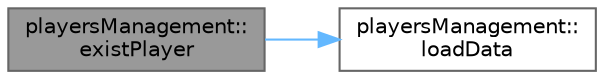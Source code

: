 digraph "playersManagement::existPlayer"
{
 // LATEX_PDF_SIZE
  bgcolor="transparent";
  edge [fontname=Helvetica,fontsize=10,labelfontname=Helvetica,labelfontsize=10];
  node [fontname=Helvetica,fontsize=10,shape=box,height=0.2,width=0.4];
  rankdir="LR";
  Node1 [id="Node000001",label="playersManagement::\lexistPlayer",height=0.2,width=0.4,color="gray40", fillcolor="grey60", style="filled", fontcolor="black",tooltip="Verify the player nick exists in the players."];
  Node1 -> Node2 [id="edge1_Node000001_Node000002",color="steelblue1",style="solid",tooltip=" "];
  Node2 [id="Node000002",label="playersManagement::\lloadData",height=0.2,width=0.4,color="grey40", fillcolor="white", style="filled",URL="$classplayers_management.html#a204346c6cac88493bc66ebdebc4ca537",tooltip="Load the player data from playersStatics.txt."];
}
